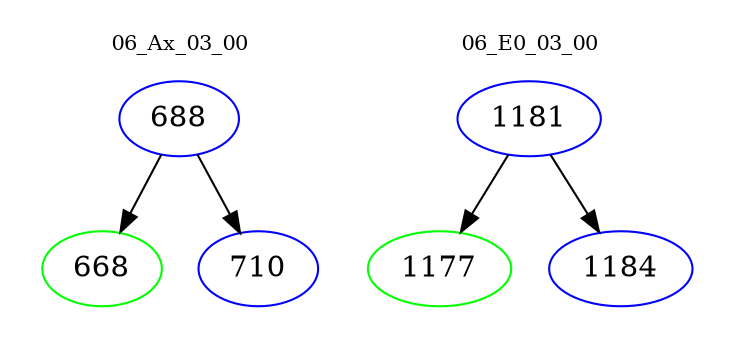 digraph{
subgraph cluster_0 {
color = white
label = "06_Ax_03_00";
fontsize=10;
T0_688 [label="688", color="blue"]
T0_688 -> T0_668 [color="black"]
T0_668 [label="668", color="green"]
T0_688 -> T0_710 [color="black"]
T0_710 [label="710", color="blue"]
}
subgraph cluster_1 {
color = white
label = "06_E0_03_00";
fontsize=10;
T1_1181 [label="1181", color="blue"]
T1_1181 -> T1_1177 [color="black"]
T1_1177 [label="1177", color="green"]
T1_1181 -> T1_1184 [color="black"]
T1_1184 [label="1184", color="blue"]
}
}
